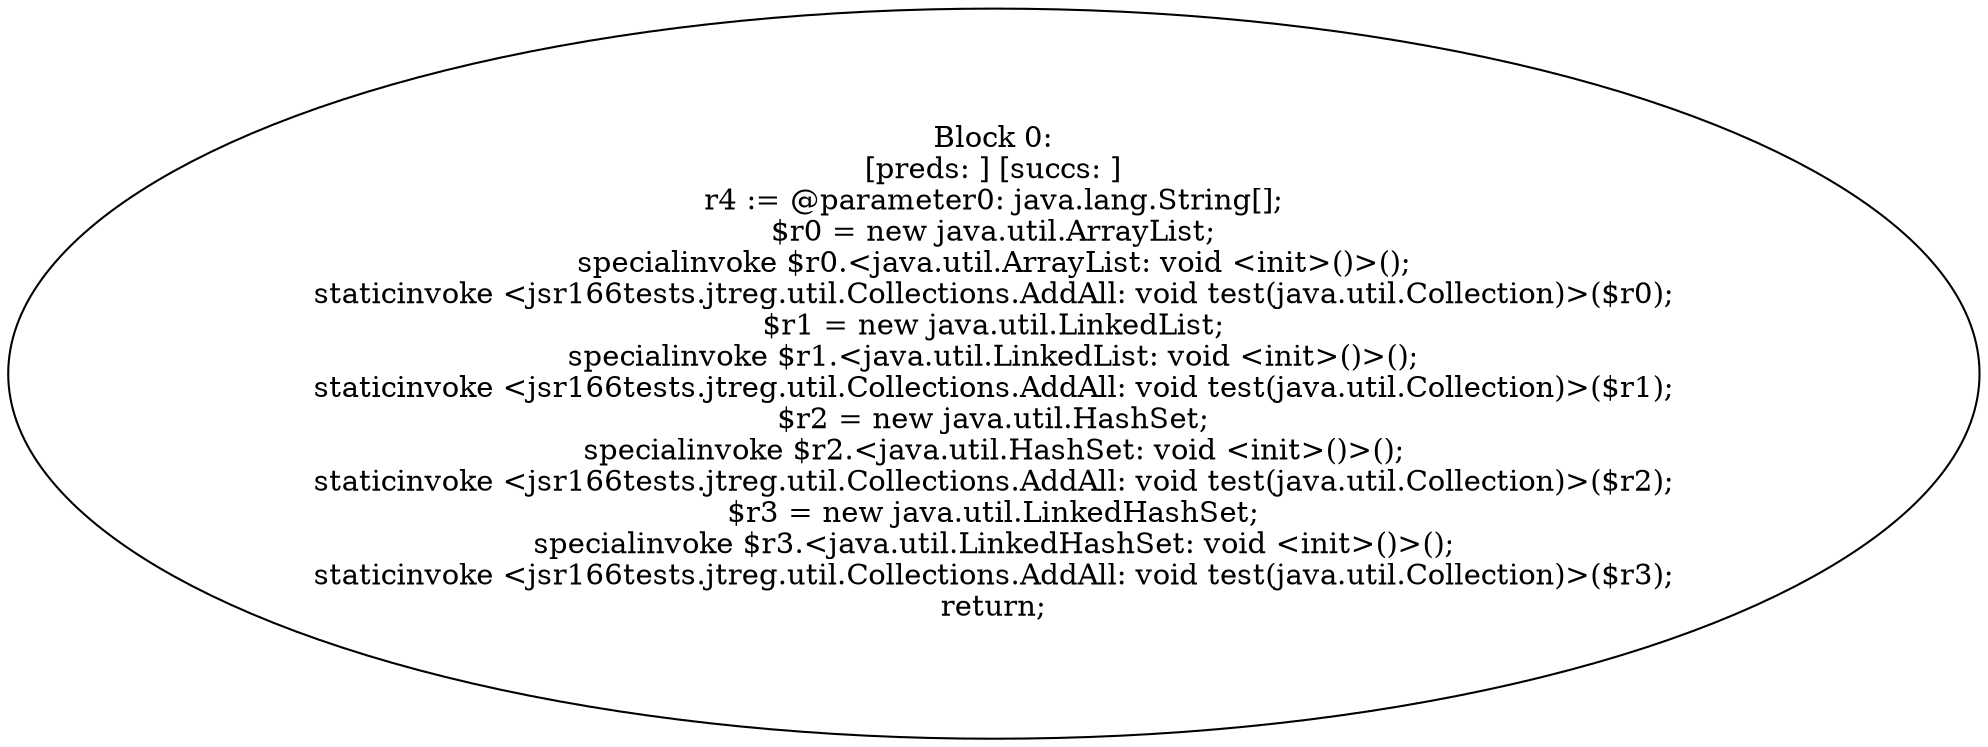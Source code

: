 digraph "unitGraph" {
    "Block 0:
[preds: ] [succs: ]
r4 := @parameter0: java.lang.String[];
$r0 = new java.util.ArrayList;
specialinvoke $r0.<java.util.ArrayList: void <init>()>();
staticinvoke <jsr166tests.jtreg.util.Collections.AddAll: void test(java.util.Collection)>($r0);
$r1 = new java.util.LinkedList;
specialinvoke $r1.<java.util.LinkedList: void <init>()>();
staticinvoke <jsr166tests.jtreg.util.Collections.AddAll: void test(java.util.Collection)>($r1);
$r2 = new java.util.HashSet;
specialinvoke $r2.<java.util.HashSet: void <init>()>();
staticinvoke <jsr166tests.jtreg.util.Collections.AddAll: void test(java.util.Collection)>($r2);
$r3 = new java.util.LinkedHashSet;
specialinvoke $r3.<java.util.LinkedHashSet: void <init>()>();
staticinvoke <jsr166tests.jtreg.util.Collections.AddAll: void test(java.util.Collection)>($r3);
return;
"
}
